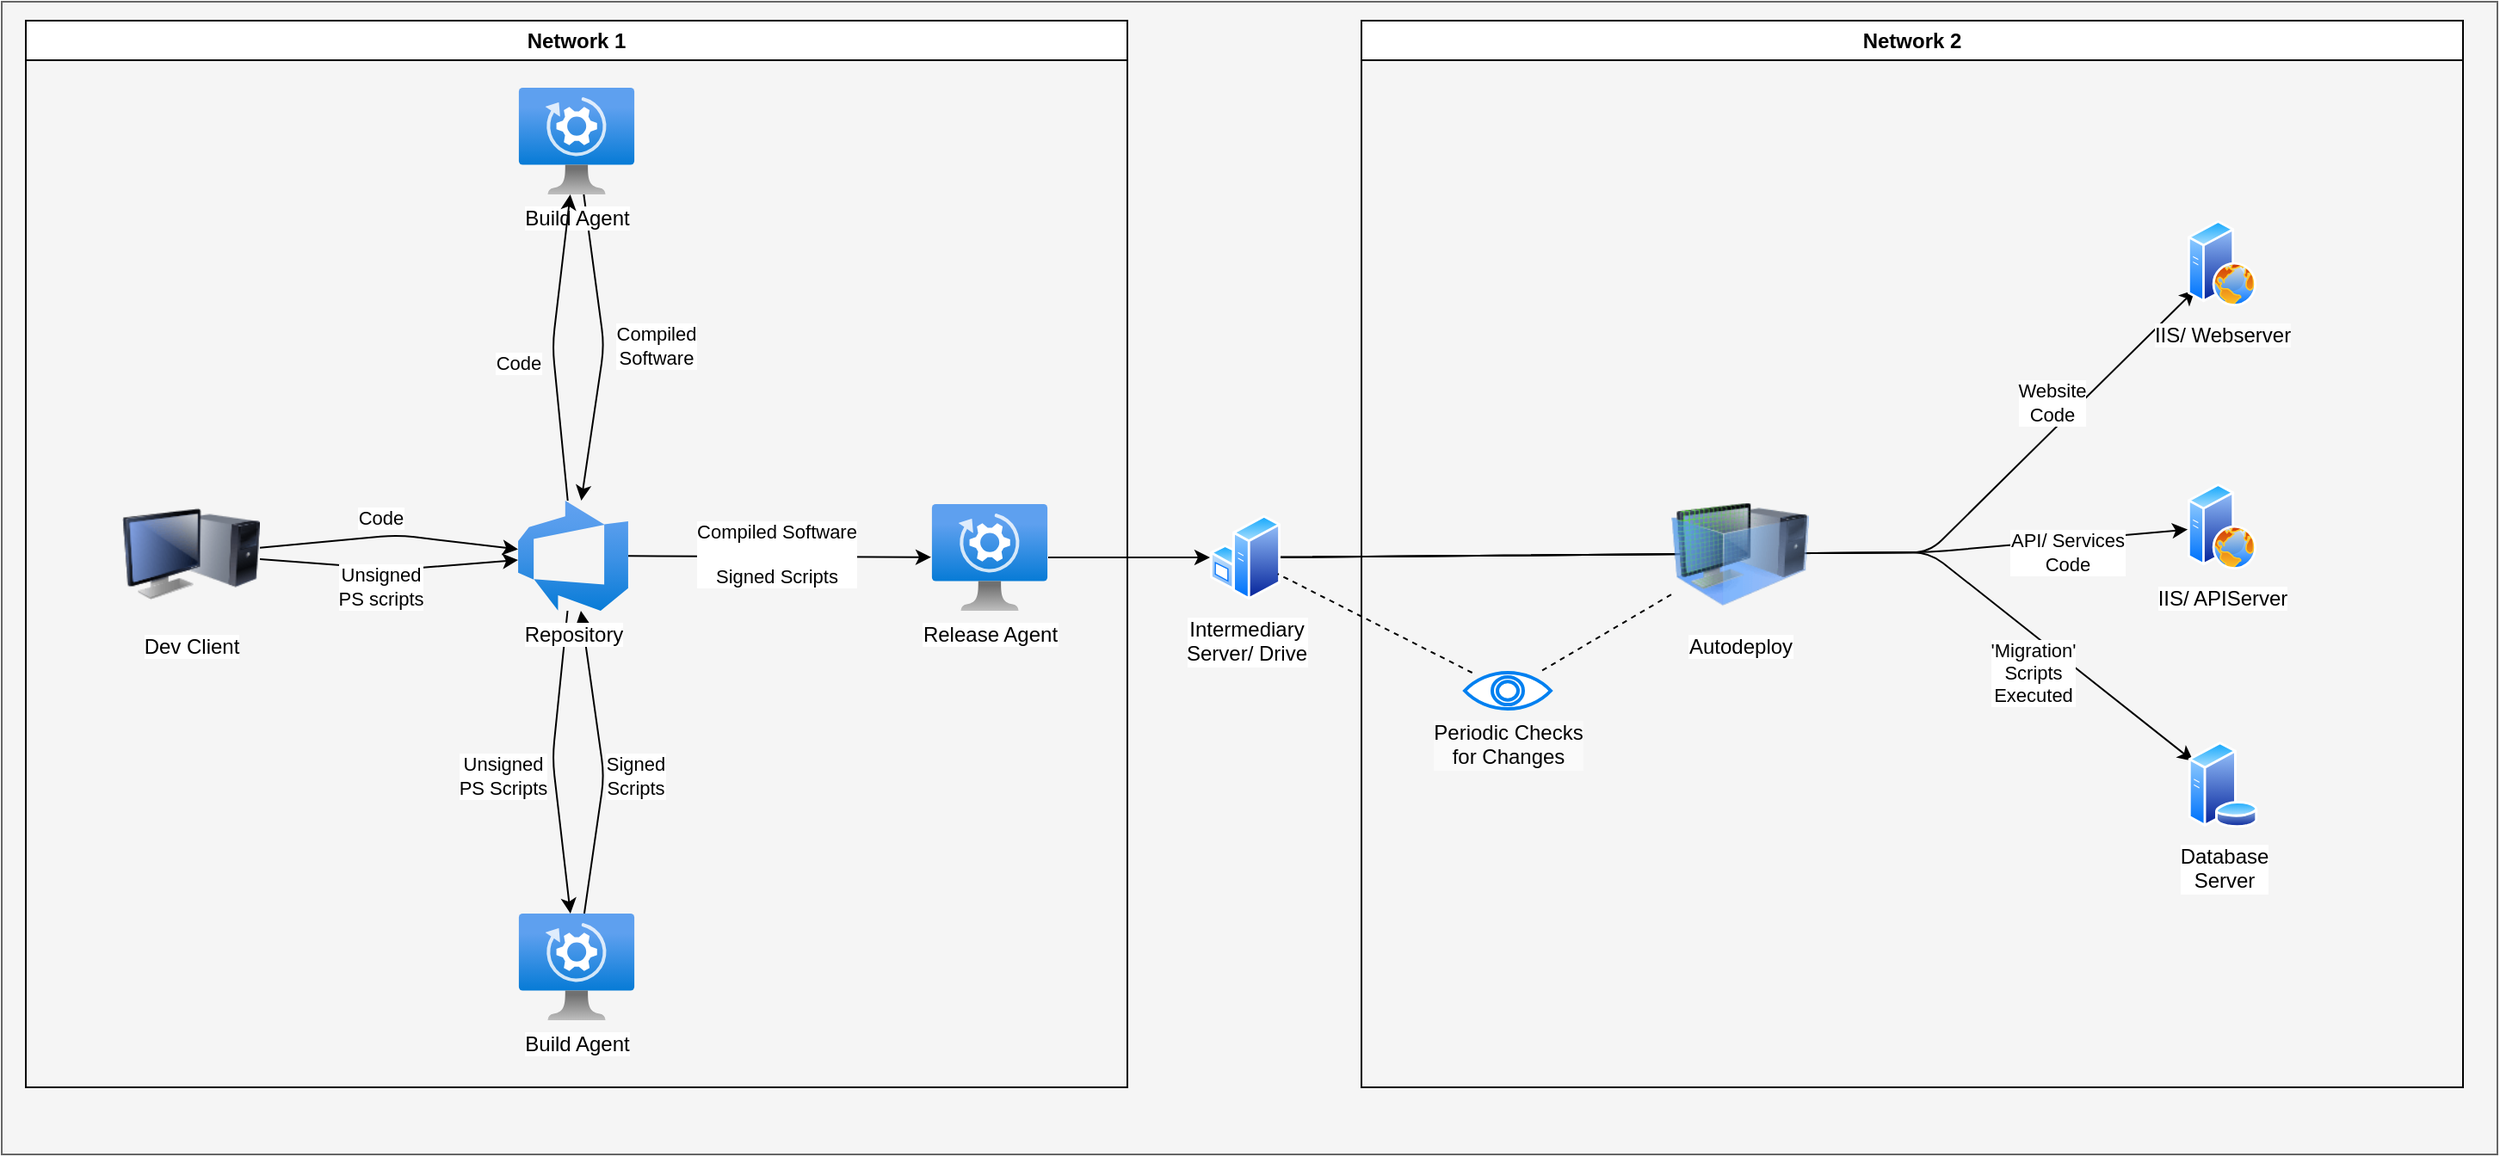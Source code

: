 <mxfile>
    <diagram id="vfKU7qHj_c_Mwiev8Rxk" name="Page-1">
        <mxGraphModel dx="2334" dy="1014" grid="1" gridSize="10" guides="1" tooltips="1" connect="1" arrows="1" fold="1" page="1" pageScale="1" pageWidth="850" pageHeight="1100" math="0" shadow="0">
            <root>
                <mxCell id="0"/>
                <mxCell id="1" parent="0"/>
                <mxCell id="43" value="" style="rounded=0;whiteSpace=wrap;html=1;fillColor=#f5f5f5;fontColor=#333333;strokeColor=#666666;" vertex="1" parent="1">
                    <mxGeometry x="-140" y="40" width="1450" height="670" as="geometry"/>
                </mxCell>
                <mxCell id="23" style="edgeStyle=none;html=1;" parent="1" source="2" target="22" edge="1">
                    <mxGeometry relative="1" as="geometry"/>
                </mxCell>
                <mxCell id="2" value="Release Agent" style="aspect=fixed;html=1;points=[];align=center;image;fontSize=12;image=img/lib/azure2/compute/Automanaged_VM.svg;" parent="1" vertex="1">
                    <mxGeometry x="400" y="332" width="68" height="62" as="geometry"/>
                </mxCell>
                <mxCell id="16" style="edgeStyle=none;html=1;" parent="1" source="3" target="5" edge="1">
                    <mxGeometry relative="1" as="geometry">
                        <Array as="points">
                            <mxPoint x="210" y="490"/>
                        </Array>
                    </mxGeometry>
                </mxCell>
                <mxCell id="18" value="Signed&lt;br&gt;Scripts" style="edgeLabel;html=1;align=center;verticalAlign=middle;resizable=0;points=[];" parent="16" vertex="1" connectable="0">
                    <mxGeometry x="-0.245" y="-3" relative="1" as="geometry">
                        <mxPoint x="17" y="-14" as="offset"/>
                    </mxGeometry>
                </mxCell>
                <mxCell id="3" value="Build Agent" style="aspect=fixed;html=1;points=[];align=center;image;fontSize=12;image=img/lib/azure2/compute/Automanaged_VM.svg;" parent="1" vertex="1">
                    <mxGeometry x="160" y="570" width="68" height="62" as="geometry"/>
                </mxCell>
                <mxCell id="7" style="edgeStyle=none;html=1;" parent="1" source="4" target="5" edge="1">
                    <mxGeometry relative="1" as="geometry">
                        <Array as="points">
                            <mxPoint x="210" y="240"/>
                        </Array>
                    </mxGeometry>
                </mxCell>
                <mxCell id="9" value="Compiled&lt;br&gt;Software" style="edgeLabel;html=1;align=center;verticalAlign=middle;resizable=0;points=[];" parent="7" vertex="1" connectable="0">
                    <mxGeometry x="-0.189" y="2" relative="1" as="geometry">
                        <mxPoint x="30" y="16" as="offset"/>
                    </mxGeometry>
                </mxCell>
                <mxCell id="4" value="Build Agent" style="aspect=fixed;html=1;points=[];align=center;image;fontSize=12;image=img/lib/azure2/compute/Automanaged_VM.svg;" parent="1" vertex="1">
                    <mxGeometry x="160" y="90" width="68" height="62" as="geometry"/>
                </mxCell>
                <mxCell id="6" style="edgeStyle=none;html=1;" parent="1" source="5" target="4" edge="1">
                    <mxGeometry relative="1" as="geometry">
                        <Array as="points">
                            <mxPoint x="180" y="240"/>
                        </Array>
                    </mxGeometry>
                </mxCell>
                <mxCell id="8" value="Code" style="edgeLabel;html=1;align=center;verticalAlign=middle;resizable=0;points=[];" parent="6" vertex="1" connectable="0">
                    <mxGeometry x="0.128" y="-4" relative="1" as="geometry">
                        <mxPoint x="-25" y="20" as="offset"/>
                    </mxGeometry>
                </mxCell>
                <mxCell id="15" style="edgeStyle=none;html=1;" parent="1" source="5" target="3" edge="1">
                    <mxGeometry relative="1" as="geometry">
                        <Array as="points">
                            <mxPoint x="180" y="480"/>
                        </Array>
                    </mxGeometry>
                </mxCell>
                <mxCell id="17" value="Unsigned&lt;br&gt;PS Scripts" style="edgeLabel;html=1;align=center;verticalAlign=middle;resizable=0;points=[];" parent="15" vertex="1" connectable="0">
                    <mxGeometry x="0.219" y="3" relative="1" as="geometry">
                        <mxPoint x="-35" y="-11" as="offset"/>
                    </mxGeometry>
                </mxCell>
                <mxCell id="19" style="edgeStyle=none;html=1;" parent="1" source="5" target="2" edge="1">
                    <mxGeometry relative="1" as="geometry"/>
                </mxCell>
                <mxCell id="20" value="Compiled Software&lt;br&gt;&lt;br&gt;Signed Scripts" style="edgeLabel;html=1;align=center;verticalAlign=middle;resizable=0;points=[];" parent="19" vertex="1" connectable="0">
                    <mxGeometry x="0.284" relative="1" as="geometry">
                        <mxPoint x="-27" y="-2" as="offset"/>
                    </mxGeometry>
                </mxCell>
                <mxCell id="5" value="Repository" style="aspect=fixed;html=1;points=[];align=center;image;fontSize=12;image=img/lib/azure2/devops/Azure_DevOps.svg;" parent="1" vertex="1">
                    <mxGeometry x="160" y="330" width="64" height="64" as="geometry"/>
                </mxCell>
                <mxCell id="11" style="edgeStyle=none;html=1;" parent="1" source="10" target="5" edge="1">
                    <mxGeometry relative="1" as="geometry">
                        <Array as="points">
                            <mxPoint x="90" y="350"/>
                        </Array>
                    </mxGeometry>
                </mxCell>
                <mxCell id="12" value="Code" style="edgeLabel;html=1;align=center;verticalAlign=middle;resizable=0;points=[];" parent="11" vertex="1" connectable="0">
                    <mxGeometry x="-0.111" y="-3" relative="1" as="geometry">
                        <mxPoint x="3" y="-14" as="offset"/>
                    </mxGeometry>
                </mxCell>
                <mxCell id="13" style="edgeStyle=none;html=1;" parent="1" source="10" target="5" edge="1">
                    <mxGeometry relative="1" as="geometry">
                        <Array as="points">
                            <mxPoint x="90" y="370"/>
                        </Array>
                    </mxGeometry>
                </mxCell>
                <mxCell id="14" value="Unsigned&lt;br&gt;PS scripts" style="edgeLabel;html=1;align=center;verticalAlign=middle;resizable=0;points=[];" parent="13" vertex="1" connectable="0">
                    <mxGeometry x="-0.17" y="-3" relative="1" as="geometry">
                        <mxPoint x="8" y="8" as="offset"/>
                    </mxGeometry>
                </mxCell>
                <mxCell id="10" value="Dev Client" style="image;html=1;image=img/lib/clip_art/computers/Monitor_Tower_128x128.png" parent="1" vertex="1">
                    <mxGeometry x="-70" y="321" width="80" height="80" as="geometry"/>
                </mxCell>
                <mxCell id="21" value="Network 1" style="swimlane;whiteSpace=wrap;html=1;" parent="1" vertex="1">
                    <mxGeometry x="-126" y="51" width="640" height="620" as="geometry"/>
                </mxCell>
                <mxCell id="36" style="edgeStyle=none;html=1;endArrow=classic;endFill=1;" parent="1" source="22" target="32" edge="1">
                    <mxGeometry relative="1" as="geometry">
                        <Array as="points">
                            <mxPoint x="980" y="360"/>
                        </Array>
                    </mxGeometry>
                </mxCell>
                <mxCell id="42" value="Website&lt;br&gt;Code" style="edgeLabel;html=1;align=center;verticalAlign=middle;resizable=0;points=[];" parent="36" vertex="1" connectable="0">
                    <mxGeometry x="0.68" y="2" relative="1" as="geometry">
                        <mxPoint x="-15" as="offset"/>
                    </mxGeometry>
                </mxCell>
                <mxCell id="37" style="edgeStyle=none;html=1;endArrow=classic;endFill=1;" parent="1" source="22" target="33" edge="1">
                    <mxGeometry relative="1" as="geometry">
                        <Array as="points">
                            <mxPoint x="980" y="360"/>
                        </Array>
                    </mxGeometry>
                </mxCell>
                <mxCell id="41" value="API/ Services&lt;br&gt;Code" style="edgeLabel;html=1;align=center;verticalAlign=middle;resizable=0;points=[];" parent="37" vertex="1" connectable="0">
                    <mxGeometry x="0.679" y="-2" relative="1" as="geometry">
                        <mxPoint x="14" y="4" as="offset"/>
                    </mxGeometry>
                </mxCell>
                <mxCell id="38" style="edgeStyle=none;html=1;endArrow=classic;endFill=1;" parent="1" source="22" target="35" edge="1">
                    <mxGeometry relative="1" as="geometry">
                        <Array as="points">
                            <mxPoint x="980" y="360"/>
                        </Array>
                    </mxGeometry>
                </mxCell>
                <mxCell id="39" value="'Migration'&lt;br&gt;Scripts&lt;br&gt;Executed" style="edgeLabel;html=1;align=center;verticalAlign=middle;resizable=0;points=[];" parent="38" vertex="1" connectable="0">
                    <mxGeometry x="0.575" relative="1" as="geometry">
                        <mxPoint x="2" y="24" as="offset"/>
                    </mxGeometry>
                </mxCell>
                <mxCell id="22" value="Intermediary&lt;br&gt;Server/ Drive" style="aspect=fixed;perimeter=ellipsePerimeter;html=1;align=center;shadow=0;dashed=0;spacingTop=3;image;image=img/lib/active_directory/windows_server.svg;" parent="1" vertex="1">
                    <mxGeometry x="562" y="338" width="41" height="50" as="geometry"/>
                </mxCell>
                <mxCell id="24" value="Network 2" style="swimlane;whiteSpace=wrap;html=1;" parent="1" vertex="1">
                    <mxGeometry x="650" y="51" width="640" height="620" as="geometry"/>
                </mxCell>
                <mxCell id="25" value="Periodic Checks&lt;br&gt;for Changes" style="verticalLabelPosition=bottom;align=center;labelBackgroundColor=#FAFAFA;verticalAlign=top;strokeWidth=2;strokeColor=#0080F0;shadow=0;dashed=0;shape=mxgraph.ios7.icons.eye;fontColor=#000000;html=1;" parent="24" vertex="1">
                    <mxGeometry x="60" y="379" width="50" height="21" as="geometry"/>
                </mxCell>
                <mxCell id="28" style="edgeStyle=none;html=1;dashed=1;endArrow=none;endFill=0;" parent="24" source="26" target="25" edge="1">
                    <mxGeometry relative="1" as="geometry"/>
                </mxCell>
                <mxCell id="26" value="Autodeploy" style="image;html=1;image=img/lib/clip_art/computers/Virtual_Machine_128x128.png" parent="24" vertex="1">
                    <mxGeometry x="180" y="270" width="80" height="80" as="geometry"/>
                </mxCell>
                <mxCell id="32" value="IIS/ Webserver" style="aspect=fixed;perimeter=ellipsePerimeter;html=1;align=center;shadow=0;dashed=0;spacingTop=3;image;image=img/lib/active_directory/web_server.svg;labelBackgroundColor=#FCFCFC;fontColor=#000000;" parent="24" vertex="1">
                    <mxGeometry x="480" y="116" width="40" height="50" as="geometry"/>
                </mxCell>
                <mxCell id="33" value="IIS/ APIServer" style="aspect=fixed;perimeter=ellipsePerimeter;html=1;align=center;shadow=0;dashed=0;spacingTop=3;image;image=img/lib/active_directory/web_server.svg;labelBackgroundColor=#FFFFFF;fontColor=#000000;" parent="24" vertex="1">
                    <mxGeometry x="480" y="269" width="40" height="50" as="geometry"/>
                </mxCell>
                <mxCell id="35" value="Database&lt;br&gt;Server" style="aspect=fixed;perimeter=ellipsePerimeter;html=1;align=center;shadow=0;dashed=0;spacingTop=3;image;image=img/lib/active_directory/database_server.svg;labelBackgroundColor=#FFFFFF;fontColor=#000000;" parent="24" vertex="1">
                    <mxGeometry x="480" y="419" width="41" height="50" as="geometry"/>
                </mxCell>
                <mxCell id="29" style="edgeStyle=none;html=1;dashed=1;endArrow=none;endFill=0;" parent="1" source="25" target="22" edge="1">
                    <mxGeometry relative="1" as="geometry"/>
                </mxCell>
            </root>
        </mxGraphModel>
    </diagram>
</mxfile>